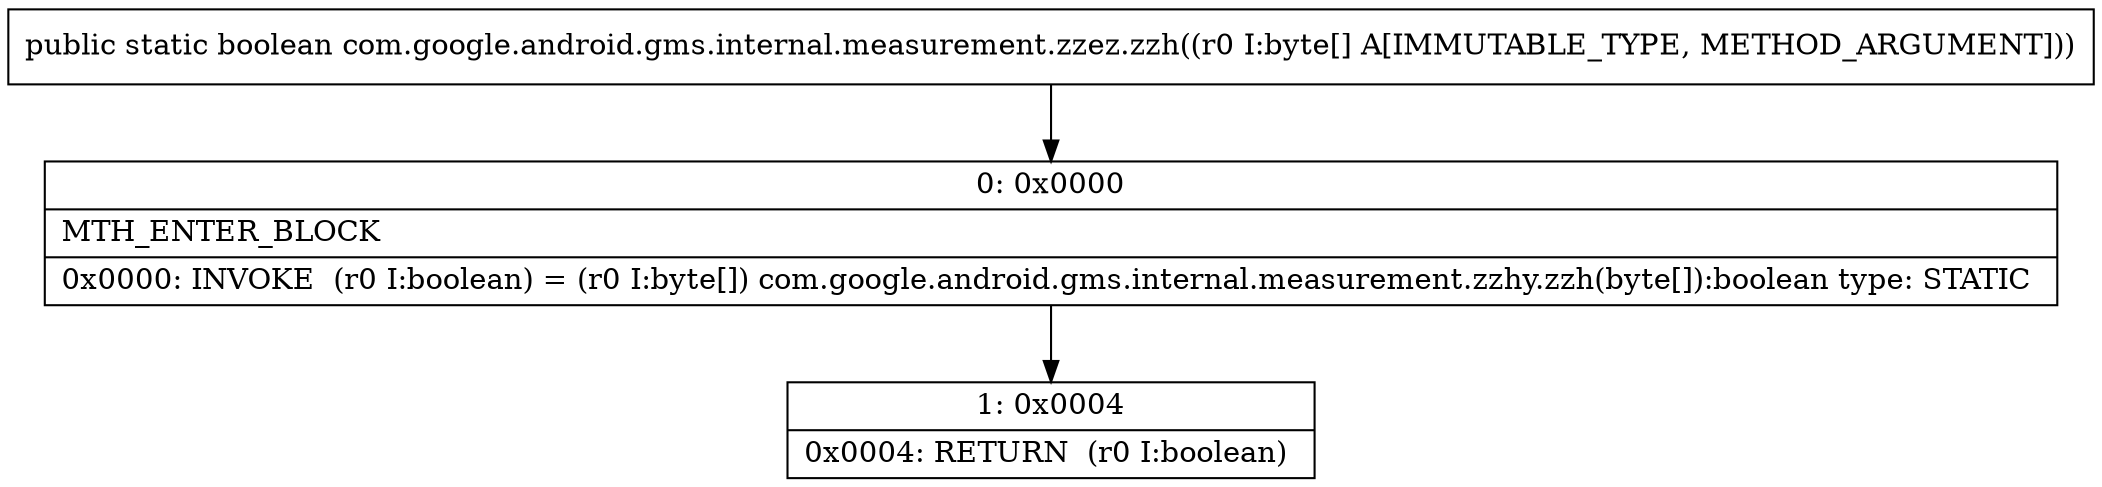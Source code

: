 digraph "CFG forcom.google.android.gms.internal.measurement.zzez.zzh([B)Z" {
Node_0 [shape=record,label="{0\:\ 0x0000|MTH_ENTER_BLOCK\l|0x0000: INVOKE  (r0 I:boolean) = (r0 I:byte[]) com.google.android.gms.internal.measurement.zzhy.zzh(byte[]):boolean type: STATIC \l}"];
Node_1 [shape=record,label="{1\:\ 0x0004|0x0004: RETURN  (r0 I:boolean) \l}"];
MethodNode[shape=record,label="{public static boolean com.google.android.gms.internal.measurement.zzez.zzh((r0 I:byte[] A[IMMUTABLE_TYPE, METHOD_ARGUMENT])) }"];
MethodNode -> Node_0;
Node_0 -> Node_1;
}

